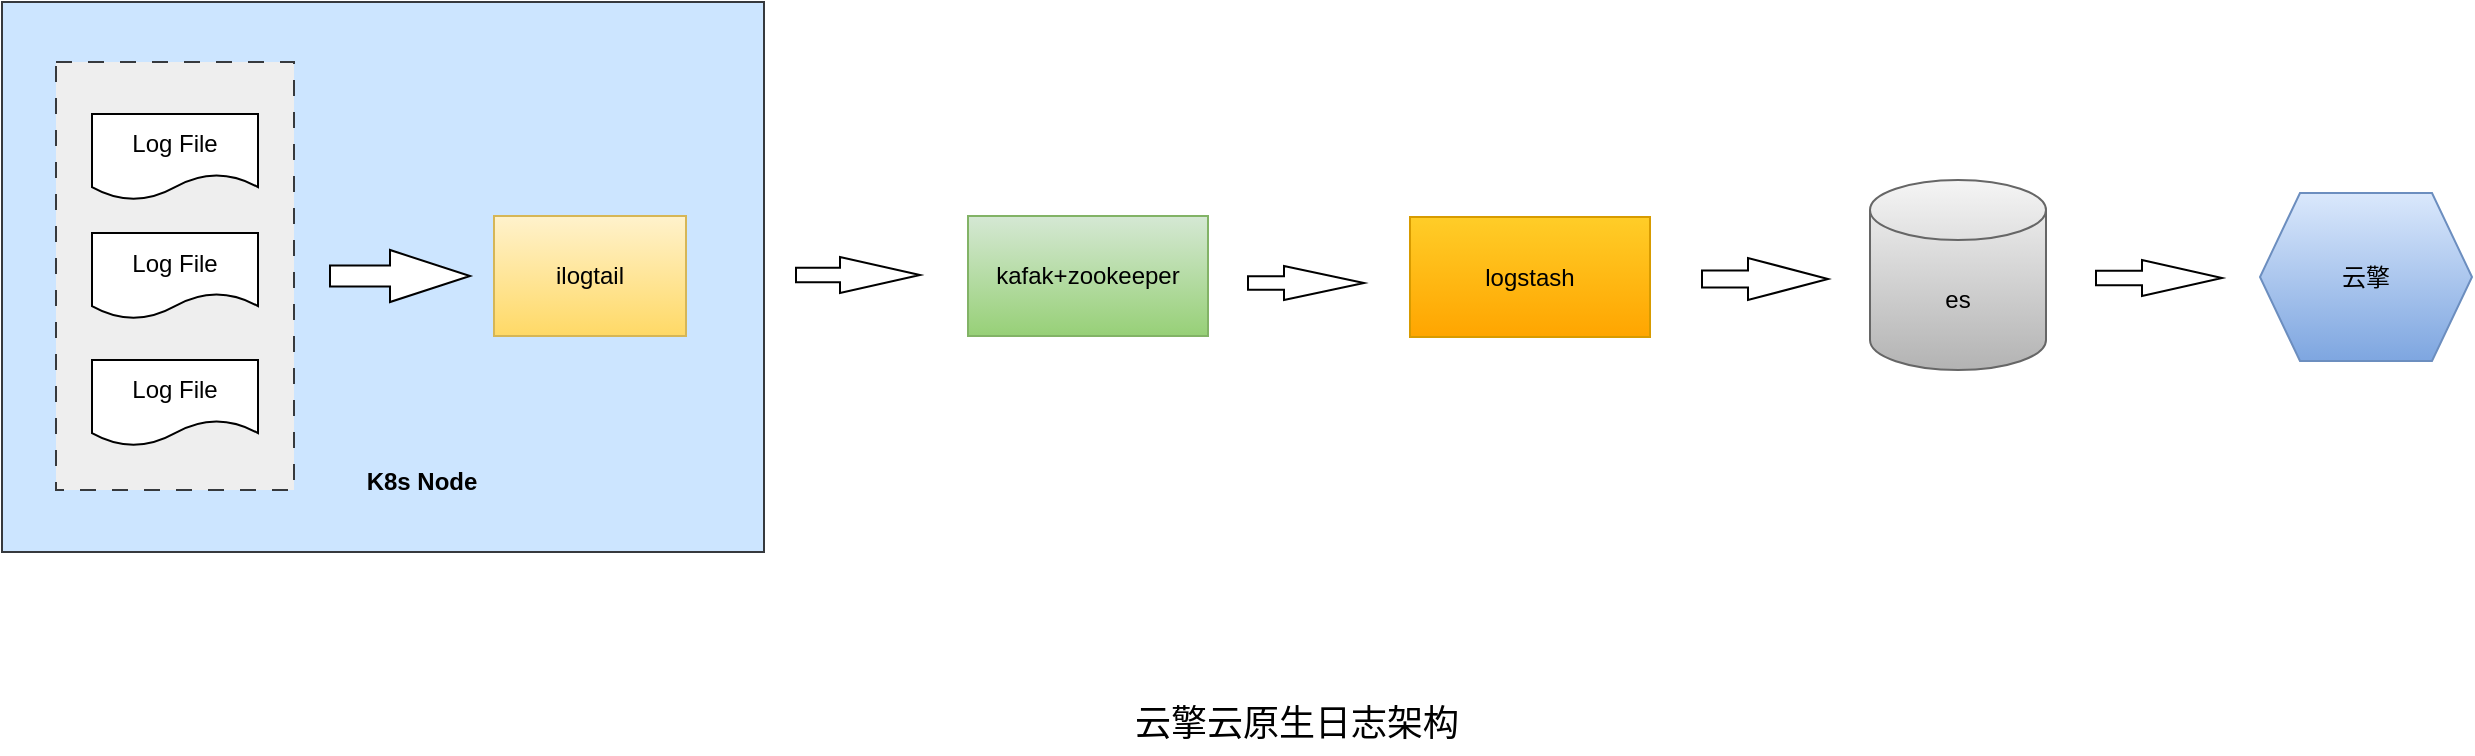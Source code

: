 <mxfile version="24.4.0" type="github">
  <diagram name="第 1 页" id="BbhQ3sLFAGEHEYkjeD8c">
    <mxGraphModel dx="1701" dy="538" grid="0" gridSize="10" guides="1" tooltips="1" connect="1" arrows="1" fold="1" page="0" pageScale="1" pageWidth="827" pageHeight="1169" math="0" shadow="0">
      <root>
        <mxCell id="0" />
        <mxCell id="1" parent="0" />
        <mxCell id="bUwzKDvQNxw6nzo83_uS-1" value="" style="rounded=0;whiteSpace=wrap;html=1;fillColor=#cce5ff;strokeColor=#36393d;" vertex="1" parent="1">
          <mxGeometry x="-38" y="178" width="381" height="275" as="geometry" />
        </mxCell>
        <mxCell id="bUwzKDvQNxw6nzo83_uS-2" value="ilogtail" style="rounded=0;whiteSpace=wrap;html=1;fillColor=#fff2cc;strokeColor=#d6b656;gradientColor=#ffd966;" vertex="1" parent="1">
          <mxGeometry x="208" y="285" width="96" height="60" as="geometry" />
        </mxCell>
        <mxCell id="bUwzKDvQNxw6nzo83_uS-3" value="" style="rounded=0;whiteSpace=wrap;html=1;dashed=1;dashPattern=8 8;fillColor=#eeeeee;strokeColor=#36393d;" vertex="1" parent="1">
          <mxGeometry x="-11" y="208" width="119" height="214" as="geometry" />
        </mxCell>
        <mxCell id="bUwzKDvQNxw6nzo83_uS-4" value="" style="html=1;shadow=0;dashed=0;align=center;verticalAlign=middle;shape=mxgraph.arrows2.arrow;dy=0.6;dx=40;notch=0;" vertex="1" parent="1">
          <mxGeometry x="126" y="302" width="70" height="26" as="geometry" />
        </mxCell>
        <mxCell id="bUwzKDvQNxw6nzo83_uS-7" value="" style="html=1;shadow=0;dashed=0;align=center;verticalAlign=middle;shape=mxgraph.arrows2.arrow;dy=0.6;dx=40;notch=0;" vertex="1" parent="1">
          <mxGeometry x="359" y="305.5" width="62" height="18" as="geometry" />
        </mxCell>
        <mxCell id="bUwzKDvQNxw6nzo83_uS-8" value="kafak+zookeeper" style="rounded=0;whiteSpace=wrap;html=1;fillColor=#d5e8d4;strokeColor=#82b366;gradientColor=#97d077;" vertex="1" parent="1">
          <mxGeometry x="445" y="285" width="120" height="60" as="geometry" />
        </mxCell>
        <mxCell id="bUwzKDvQNxw6nzo83_uS-9" value="logstash" style="rounded=0;whiteSpace=wrap;html=1;fillColor=#ffcd28;strokeColor=#d79b00;gradientColor=#ffa500;" vertex="1" parent="1">
          <mxGeometry x="666" y="285.5" width="120" height="60" as="geometry" />
        </mxCell>
        <mxCell id="bUwzKDvQNxw6nzo83_uS-12" value="" style="html=1;shadow=0;dashed=0;align=center;verticalAlign=middle;shape=mxgraph.arrows2.arrow;dy=0.6;dx=40;notch=0;" vertex="1" parent="1">
          <mxGeometry x="585" y="310" width="58" height="17" as="geometry" />
        </mxCell>
        <mxCell id="bUwzKDvQNxw6nzo83_uS-14" value="es" style="shape=cylinder3;whiteSpace=wrap;html=1;boundedLbl=1;backgroundOutline=1;size=15;fillColor=#f5f5f5;strokeColor=#666666;gradientColor=#b3b3b3;" vertex="1" parent="1">
          <mxGeometry x="896" y="267" width="88" height="95" as="geometry" />
        </mxCell>
        <mxCell id="bUwzKDvQNxw6nzo83_uS-15" value="" style="html=1;shadow=0;dashed=0;align=center;verticalAlign=middle;shape=mxgraph.arrows2.arrow;dy=0.6;dx=40;notch=0;" vertex="1" parent="1">
          <mxGeometry x="812" y="306" width="63" height="21" as="geometry" />
        </mxCell>
        <mxCell id="bUwzKDvQNxw6nzo83_uS-18" value="" style="html=1;shadow=0;dashed=0;align=center;verticalAlign=middle;shape=mxgraph.arrows2.arrow;dy=0.6;dx=40;notch=0;" vertex="1" parent="1">
          <mxGeometry x="1009" y="307" width="63" height="18" as="geometry" />
        </mxCell>
        <mxCell id="bUwzKDvQNxw6nzo83_uS-19" value="云擎" style="shape=hexagon;perimeter=hexagonPerimeter2;whiteSpace=wrap;html=1;fixedSize=1;fillColor=#dae8fc;strokeColor=#6c8ebf;gradientColor=#7ea6e0;" vertex="1" parent="1">
          <mxGeometry x="1091" y="273.5" width="106" height="84" as="geometry" />
        </mxCell>
        <mxCell id="bUwzKDvQNxw6nzo83_uS-20" value="Log File" style="shape=document;whiteSpace=wrap;html=1;boundedLbl=1;" vertex="1" parent="1">
          <mxGeometry x="7" y="234" width="83" height="43" as="geometry" />
        </mxCell>
        <mxCell id="bUwzKDvQNxw6nzo83_uS-21" value="Log File" style="shape=document;whiteSpace=wrap;html=1;boundedLbl=1;" vertex="1" parent="1">
          <mxGeometry x="7" y="293.5" width="83" height="43" as="geometry" />
        </mxCell>
        <mxCell id="bUwzKDvQNxw6nzo83_uS-22" value="Log File" style="shape=document;whiteSpace=wrap;html=1;boundedLbl=1;" vertex="1" parent="1">
          <mxGeometry x="7" y="357" width="83" height="43" as="geometry" />
        </mxCell>
        <mxCell id="bUwzKDvQNxw6nzo83_uS-23" value="&lt;b&gt;K8s Node&lt;/b&gt;" style="text;html=1;align=center;verticalAlign=middle;whiteSpace=wrap;rounded=0;" vertex="1" parent="1">
          <mxGeometry x="141.5" y="403" width="60" height="30" as="geometry" />
        </mxCell>
        <mxCell id="bUwzKDvQNxw6nzo83_uS-31" value="&lt;font style=&quot;font-size: 18px;&quot;&gt;云擎云原生日志架构&lt;/font&gt;" style="text;html=1;align=center;verticalAlign=middle;whiteSpace=wrap;rounded=0;" vertex="1" parent="1">
          <mxGeometry x="513" y="524" width="193" height="30" as="geometry" />
        </mxCell>
      </root>
    </mxGraphModel>
  </diagram>
</mxfile>
